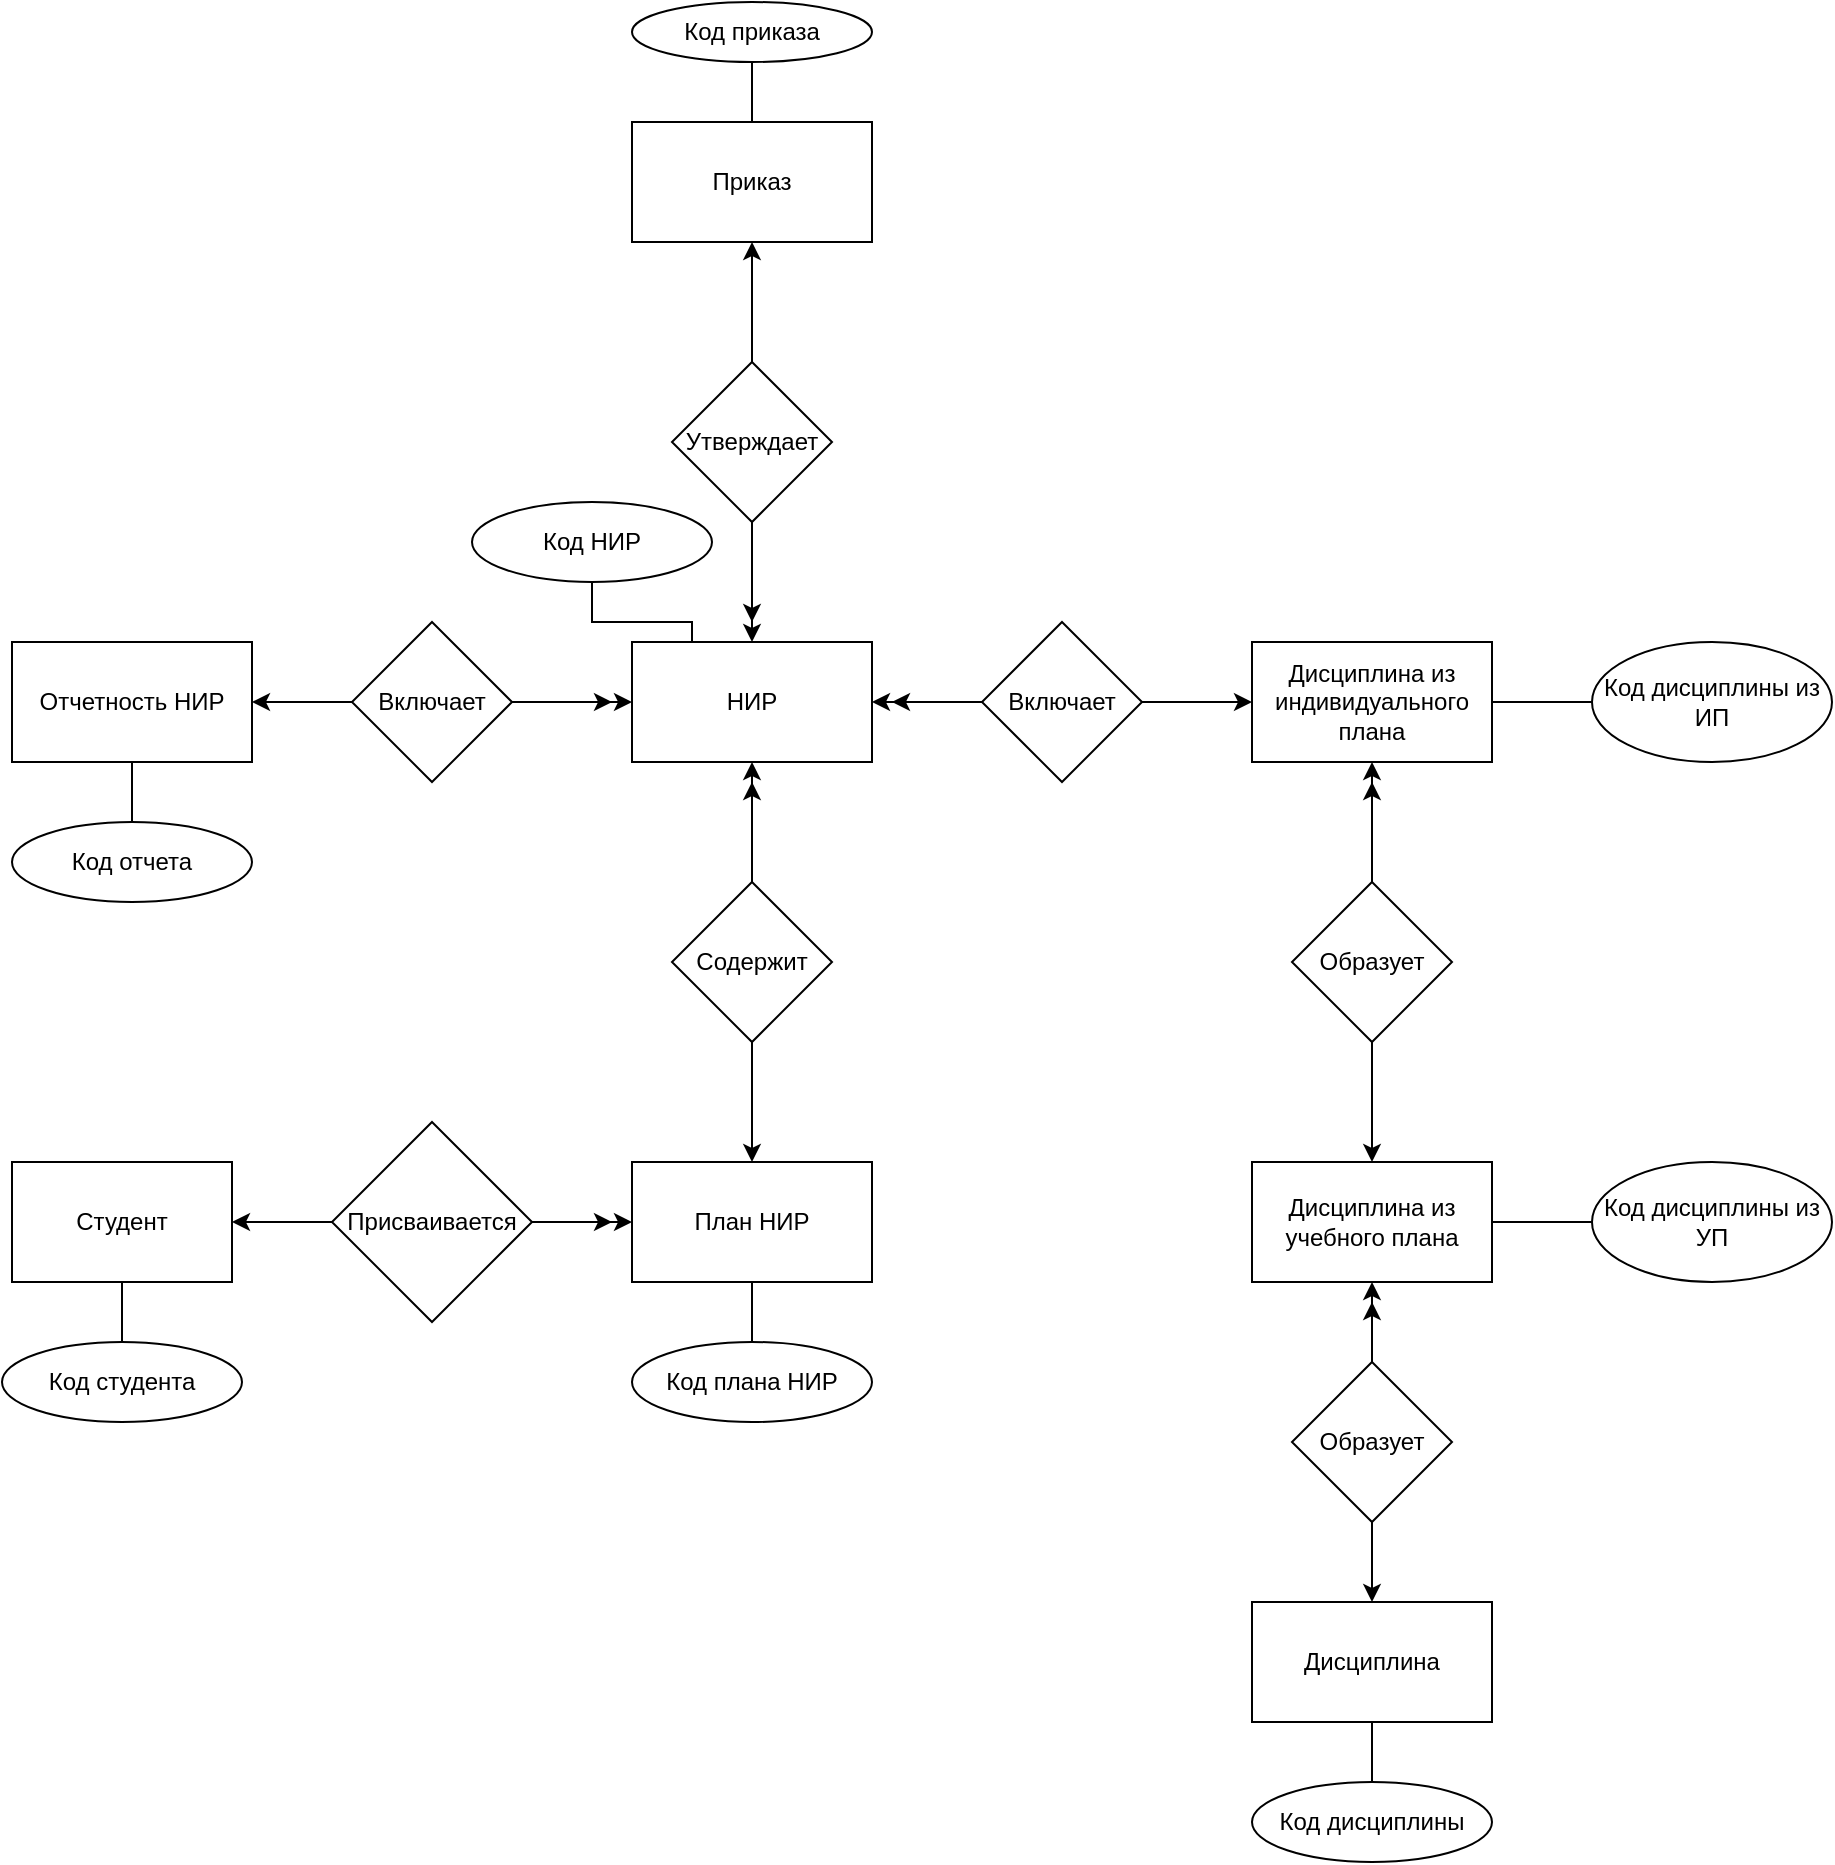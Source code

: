 <mxfile version="10.7.7" type="device"><diagram name="Page-1" id="74e2e168-ea6b-b213-b513-2b3c1d86103e"><mxGraphModel dx="1257" dy="1228" grid="1" gridSize="10" guides="1" tooltips="1" connect="1" arrows="1" fold="1" page="1" pageScale="1" pageWidth="4681" pageHeight="3300" background="#ffffff" math="0" shadow="0"><root><mxCell id="0"/><mxCell id="1" parent="0"/><mxCell id="95EKc761K-fVHgFsaMzC-1" value="НИР" style="rounded=0;whiteSpace=wrap;html=1;" vertex="1" parent="1"><mxGeometry x="320" y="360" width="120" height="60" as="geometry"/></mxCell><mxCell id="95EKc761K-fVHgFsaMzC-3" value="Приказ" style="rounded=0;whiteSpace=wrap;html=1;" vertex="1" parent="1"><mxGeometry x="320" y="100" width="120" height="60" as="geometry"/></mxCell><mxCell id="95EKc761K-fVHgFsaMzC-4" value="Студент" style="rounded=0;whiteSpace=wrap;html=1;" vertex="1" parent="1"><mxGeometry x="10" y="620" width="110" height="60" as="geometry"/></mxCell><mxCell id="95EKc761K-fVHgFsaMzC-5" value="План НИР" style="rounded=0;whiteSpace=wrap;html=1;" vertex="1" parent="1"><mxGeometry x="320" y="620" width="120" height="60" as="geometry"/></mxCell><mxCell id="95EKc761K-fVHgFsaMzC-6" value="Отчетность НИР" style="rounded=0;whiteSpace=wrap;html=1;" vertex="1" parent="1"><mxGeometry x="10" y="360" width="120" height="60" as="geometry"/></mxCell><mxCell id="95EKc761K-fVHgFsaMzC-7" value="Дисциплина" style="rounded=0;whiteSpace=wrap;html=1;" vertex="1" parent="1"><mxGeometry x="630" y="840" width="120" height="60" as="geometry"/></mxCell><mxCell id="95EKc761K-fVHgFsaMzC-60" style="edgeStyle=orthogonalEdgeStyle;rounded=0;orthogonalLoop=1;jettySize=auto;html=1;exitX=1;exitY=0.5;exitDx=0;exitDy=0;entryX=0;entryY=0.5;entryDx=0;entryDy=0;startArrow=none;startFill=0;endArrow=none;endFill=0;strokeWidth=1;" edge="1" parent="1" source="95EKc761K-fVHgFsaMzC-8" target="95EKc761K-fVHgFsaMzC-49"><mxGeometry relative="1" as="geometry"/></mxCell><mxCell id="95EKc761K-fVHgFsaMzC-8" value="Дисциплина из учебного плана" style="rounded=0;whiteSpace=wrap;html=1;" vertex="1" parent="1"><mxGeometry x="630" y="620" width="120" height="60" as="geometry"/></mxCell><mxCell id="95EKc761K-fVHgFsaMzC-61" style="edgeStyle=orthogonalEdgeStyle;rounded=0;orthogonalLoop=1;jettySize=auto;html=1;exitX=1;exitY=0.5;exitDx=0;exitDy=0;entryX=0;entryY=0.5;entryDx=0;entryDy=0;startArrow=none;startFill=0;endArrow=none;endFill=0;strokeWidth=1;" edge="1" parent="1" source="95EKc761K-fVHgFsaMzC-9" target="95EKc761K-fVHgFsaMzC-48"><mxGeometry relative="1" as="geometry"/></mxCell><mxCell id="95EKc761K-fVHgFsaMzC-9" value="Дисциплина из индивидуального плана" style="rounded=0;whiteSpace=wrap;html=1;" vertex="1" parent="1"><mxGeometry x="630" y="360" width="120" height="60" as="geometry"/></mxCell><mxCell id="95EKc761K-fVHgFsaMzC-36" style="edgeStyle=orthogonalEdgeStyle;rounded=0;orthogonalLoop=1;jettySize=auto;html=1;exitX=0;exitY=0.5;exitDx=0;exitDy=0;entryX=1;entryY=0.5;entryDx=0;entryDy=0;" edge="1" parent="1" source="95EKc761K-fVHgFsaMzC-10" target="95EKc761K-fVHgFsaMzC-4"><mxGeometry relative="1" as="geometry"/></mxCell><mxCell id="95EKc761K-fVHgFsaMzC-10" value="Присваивается" style="rhombus;whiteSpace=wrap;html=1;" vertex="1" parent="1"><mxGeometry x="170" y="600" width="100" height="100" as="geometry"/></mxCell><mxCell id="95EKc761K-fVHgFsaMzC-37" style="edgeStyle=orthogonalEdgeStyle;rounded=0;orthogonalLoop=1;jettySize=auto;html=1;exitX=0;exitY=0.5;exitDx=0;exitDy=0;entryX=1;entryY=0.5;entryDx=0;entryDy=0;" edge="1" parent="1" source="95EKc761K-fVHgFsaMzC-13" target="95EKc761K-fVHgFsaMzC-6"><mxGeometry relative="1" as="geometry"/></mxCell><mxCell id="95EKc761K-fVHgFsaMzC-13" value="Включает" style="rhombus;whiteSpace=wrap;html=1;" vertex="1" parent="1"><mxGeometry x="180" y="350" width="80" height="80" as="geometry"/></mxCell><mxCell id="95EKc761K-fVHgFsaMzC-40" style="edgeStyle=orthogonalEdgeStyle;rounded=0;orthogonalLoop=1;jettySize=auto;html=1;exitX=0.5;exitY=0;exitDx=0;exitDy=0;entryX=0.5;entryY=1;entryDx=0;entryDy=0;" edge="1" parent="1" source="95EKc761K-fVHgFsaMzC-14" target="95EKc761K-fVHgFsaMzC-3"><mxGeometry relative="1" as="geometry"/></mxCell><mxCell id="95EKc761K-fVHgFsaMzC-14" value="Утверждает" style="rhombus;whiteSpace=wrap;html=1;" vertex="1" parent="1"><mxGeometry x="340" y="220" width="80" height="80" as="geometry"/></mxCell><mxCell id="95EKc761K-fVHgFsaMzC-38" style="edgeStyle=orthogonalEdgeStyle;rounded=0;orthogonalLoop=1;jettySize=auto;html=1;exitX=0.5;exitY=1;exitDx=0;exitDy=0;entryX=0.5;entryY=0;entryDx=0;entryDy=0;" edge="1" parent="1" source="95EKc761K-fVHgFsaMzC-15" target="95EKc761K-fVHgFsaMzC-5"><mxGeometry relative="1" as="geometry"/></mxCell><mxCell id="95EKc761K-fVHgFsaMzC-15" value="Содержит" style="rhombus;whiteSpace=wrap;html=1;" vertex="1" parent="1"><mxGeometry x="340" y="480" width="80" height="80" as="geometry"/></mxCell><mxCell id="95EKc761K-fVHgFsaMzC-44" style="edgeStyle=orthogonalEdgeStyle;rounded=0;orthogonalLoop=1;jettySize=auto;html=1;entryX=1;entryY=0.5;entryDx=0;entryDy=0;strokeWidth=1;endArrow=classic;endFill=1;startArrow=none;startFill=0;exitX=0;exitY=0.5;exitDx=0;exitDy=0;" edge="1" parent="1" source="95EKc761K-fVHgFsaMzC-16" target="95EKc761K-fVHgFsaMzC-1"><mxGeometry relative="1" as="geometry"><mxPoint x="490" y="390" as="sourcePoint"/><mxPoint x="504.643" y="429.857" as="targetPoint"/></mxGeometry></mxCell><mxCell id="95EKc761K-fVHgFsaMzC-16" value="Включает" style="rhombus;whiteSpace=wrap;html=1;" vertex="1" parent="1"><mxGeometry x="495" y="350" width="80" height="80" as="geometry"/></mxCell><mxCell id="95EKc761K-fVHgFsaMzC-42" style="edgeStyle=orthogonalEdgeStyle;rounded=0;orthogonalLoop=1;jettySize=auto;html=1;exitX=0.5;exitY=1;exitDx=0;exitDy=0;entryX=0.5;entryY=0;entryDx=0;entryDy=0;" edge="1" parent="1" source="95EKc761K-fVHgFsaMzC-17" target="95EKc761K-fVHgFsaMzC-8"><mxGeometry relative="1" as="geometry"/></mxCell><mxCell id="95EKc761K-fVHgFsaMzC-17" value="Образует" style="rhombus;whiteSpace=wrap;html=1;" vertex="1" parent="1"><mxGeometry x="650" y="480" width="80" height="80" as="geometry"/></mxCell><mxCell id="95EKc761K-fVHgFsaMzC-41" style="edgeStyle=orthogonalEdgeStyle;rounded=0;orthogonalLoop=1;jettySize=auto;html=1;exitX=0.5;exitY=1;exitDx=0;exitDy=0;entryX=0.5;entryY=0;entryDx=0;entryDy=0;" edge="1" parent="1" source="95EKc761K-fVHgFsaMzC-18" target="95EKc761K-fVHgFsaMzC-7"><mxGeometry relative="1" as="geometry"/></mxCell><mxCell id="95EKc761K-fVHgFsaMzC-18" value="Образует" style="rhombus;whiteSpace=wrap;html=1;" vertex="1" parent="1"><mxGeometry x="650" y="720" width="80" height="80" as="geometry"/></mxCell><mxCell id="95EKc761K-fVHgFsaMzC-56" style="edgeStyle=orthogonalEdgeStyle;rounded=0;orthogonalLoop=1;jettySize=auto;html=1;exitX=0.5;exitY=0;exitDx=0;exitDy=0;entryX=0.5;entryY=1;entryDx=0;entryDy=0;startArrow=none;startFill=0;endArrow=none;endFill=0;strokeWidth=1;" edge="1" parent="1" source="95EKc761K-fVHgFsaMzC-46" target="95EKc761K-fVHgFsaMzC-6"><mxGeometry relative="1" as="geometry"/></mxCell><mxCell id="95EKc761K-fVHgFsaMzC-46" value="Код отчета" style="ellipse;whiteSpace=wrap;html=1;" vertex="1" parent="1"><mxGeometry x="10" y="450" width="120" height="40" as="geometry"/></mxCell><mxCell id="95EKc761K-fVHgFsaMzC-59" style="edgeStyle=orthogonalEdgeStyle;rounded=0;orthogonalLoop=1;jettySize=auto;html=1;exitX=0.5;exitY=0;exitDx=0;exitDy=0;entryX=0.5;entryY=1;entryDx=0;entryDy=0;startArrow=none;startFill=0;endArrow=none;endFill=0;strokeWidth=1;" edge="1" parent="1" source="95EKc761K-fVHgFsaMzC-47" target="95EKc761K-fVHgFsaMzC-7"><mxGeometry relative="1" as="geometry"/></mxCell><mxCell id="95EKc761K-fVHgFsaMzC-47" value="Код дисциплины" style="ellipse;whiteSpace=wrap;html=1;" vertex="1" parent="1"><mxGeometry x="630" y="930" width="120" height="40" as="geometry"/></mxCell><mxCell id="95EKc761K-fVHgFsaMzC-48" value="Код дисциплины из ИП" style="ellipse;whiteSpace=wrap;html=1;" vertex="1" parent="1"><mxGeometry x="800" y="360" width="120" height="60" as="geometry"/></mxCell><mxCell id="95EKc761K-fVHgFsaMzC-49" value="Код дисциплины из УП" style="ellipse;whiteSpace=wrap;html=1;" vertex="1" parent="1"><mxGeometry x="800" y="620" width="120" height="60" as="geometry"/></mxCell><mxCell id="95EKc761K-fVHgFsaMzC-57" style="edgeStyle=orthogonalEdgeStyle;rounded=0;orthogonalLoop=1;jettySize=auto;html=1;exitX=0.5;exitY=0;exitDx=0;exitDy=0;entryX=0.5;entryY=1;entryDx=0;entryDy=0;startArrow=none;startFill=0;endArrow=none;endFill=0;strokeWidth=1;" edge="1" parent="1" source="95EKc761K-fVHgFsaMzC-50" target="95EKc761K-fVHgFsaMzC-5"><mxGeometry relative="1" as="geometry"/></mxCell><mxCell id="95EKc761K-fVHgFsaMzC-50" value="Код плана НИР" style="ellipse;whiteSpace=wrap;html=1;" vertex="1" parent="1"><mxGeometry x="320" y="710" width="120" height="40" as="geometry"/></mxCell><mxCell id="95EKc761K-fVHgFsaMzC-55" style="edgeStyle=orthogonalEdgeStyle;rounded=0;orthogonalLoop=1;jettySize=auto;html=1;exitX=0.5;exitY=1;exitDx=0;exitDy=0;entryX=0.25;entryY=0;entryDx=0;entryDy=0;startArrow=none;startFill=0;endArrow=none;endFill=0;strokeWidth=1;" edge="1" parent="1" source="95EKc761K-fVHgFsaMzC-51" target="95EKc761K-fVHgFsaMzC-1"><mxGeometry relative="1" as="geometry"/></mxCell><mxCell id="95EKc761K-fVHgFsaMzC-51" value="Код НИР" style="ellipse;whiteSpace=wrap;html=1;" vertex="1" parent="1"><mxGeometry x="240" y="290" width="120" height="40" as="geometry"/></mxCell><mxCell id="95EKc761K-fVHgFsaMzC-58" style="edgeStyle=orthogonalEdgeStyle;rounded=0;orthogonalLoop=1;jettySize=auto;html=1;exitX=0.5;exitY=0;exitDx=0;exitDy=0;entryX=0.5;entryY=1;entryDx=0;entryDy=0;startArrow=none;startFill=0;endArrow=none;endFill=0;strokeWidth=1;" edge="1" parent="1" source="95EKc761K-fVHgFsaMzC-52" target="95EKc761K-fVHgFsaMzC-4"><mxGeometry relative="1" as="geometry"/></mxCell><mxCell id="95EKc761K-fVHgFsaMzC-52" value="Код студента" style="ellipse;whiteSpace=wrap;html=1;" vertex="1" parent="1"><mxGeometry x="5" y="710" width="120" height="40" as="geometry"/></mxCell><mxCell id="95EKc761K-fVHgFsaMzC-54" style="edgeStyle=orthogonalEdgeStyle;rounded=0;orthogonalLoop=1;jettySize=auto;html=1;exitX=0.5;exitY=1;exitDx=0;exitDy=0;entryX=0.5;entryY=0;entryDx=0;entryDy=0;startArrow=none;startFill=0;endArrow=none;endFill=0;strokeWidth=1;" edge="1" parent="1" source="95EKc761K-fVHgFsaMzC-53" target="95EKc761K-fVHgFsaMzC-3"><mxGeometry relative="1" as="geometry"/></mxCell><mxCell id="95EKc761K-fVHgFsaMzC-53" value="Код приказа" style="ellipse;whiteSpace=wrap;html=1;" vertex="1" parent="1"><mxGeometry x="320" y="40" width="120" height="30" as="geometry"/></mxCell><mxCell id="95EKc761K-fVHgFsaMzC-62" style="edgeStyle=orthogonalEdgeStyle;rounded=0;orthogonalLoop=1;jettySize=auto;html=1;entryX=0.5;entryY=1;entryDx=0;entryDy=0;exitX=0.5;exitY=0;exitDx=0;exitDy=0;" edge="1" parent="1" source="95EKc761K-fVHgFsaMzC-18" target="95EKc761K-fVHgFsaMzC-8"><mxGeometry relative="1" as="geometry"><mxPoint x="590" y="670" as="sourcePoint"/><mxPoint x="560" y="640" as="targetPoint"/></mxGeometry></mxCell><mxCell id="95EKc761K-fVHgFsaMzC-63" style="edgeStyle=orthogonalEdgeStyle;rounded=0;orthogonalLoop=1;jettySize=auto;html=1;exitX=0.5;exitY=0;exitDx=0;exitDy=0;" edge="1" parent="1" source="95EKc761K-fVHgFsaMzC-18"><mxGeometry relative="1" as="geometry"><mxPoint x="630" y="720" as="sourcePoint"/><mxPoint x="690" y="690" as="targetPoint"/></mxGeometry></mxCell><mxCell id="95EKc761K-fVHgFsaMzC-65" style="edgeStyle=orthogonalEdgeStyle;rounded=0;orthogonalLoop=1;jettySize=auto;html=1;exitX=0.5;exitY=0;exitDx=0;exitDy=0;entryX=0.5;entryY=1;entryDx=0;entryDy=0;" edge="1" parent="1" source="95EKc761K-fVHgFsaMzC-17" target="95EKc761K-fVHgFsaMzC-9"><mxGeometry relative="1" as="geometry"><mxPoint x="660.345" y="509.931" as="sourcePoint"/><mxPoint x="480" y="510" as="targetPoint"/></mxGeometry></mxCell><mxCell id="95EKc761K-fVHgFsaMzC-66" style="edgeStyle=orthogonalEdgeStyle;rounded=0;orthogonalLoop=1;jettySize=auto;html=1;exitX=0.5;exitY=0;exitDx=0;exitDy=0;" edge="1" parent="1" source="95EKc761K-fVHgFsaMzC-17"><mxGeometry relative="1" as="geometry"><mxPoint x="690.345" y="480.276" as="sourcePoint"/><mxPoint x="690" y="430" as="targetPoint"/></mxGeometry></mxCell><mxCell id="95EKc761K-fVHgFsaMzC-67" style="edgeStyle=orthogonalEdgeStyle;rounded=0;orthogonalLoop=1;jettySize=auto;html=1;strokeWidth=1;endArrow=classic;endFill=1;startArrow=none;startFill=0;exitX=0;exitY=0.5;exitDx=0;exitDy=0;" edge="1" parent="1" source="95EKc761K-fVHgFsaMzC-16"><mxGeometry relative="1" as="geometry"><mxPoint x="495.286" y="389.857" as="sourcePoint"/><mxPoint x="450" y="390" as="targetPoint"/></mxGeometry></mxCell><mxCell id="95EKc761K-fVHgFsaMzC-68" style="edgeStyle=orthogonalEdgeStyle;rounded=0;orthogonalLoop=1;jettySize=auto;html=1;strokeWidth=1;endArrow=classic;endFill=1;startArrow=none;startFill=0;exitX=1;exitY=0.5;exitDx=0;exitDy=0;entryX=0;entryY=0.5;entryDx=0;entryDy=0;" edge="1" parent="1" source="95EKc761K-fVHgFsaMzC-16" target="95EKc761K-fVHgFsaMzC-9"><mxGeometry relative="1" as="geometry"><mxPoint x="575" y="440" as="sourcePoint"/><mxPoint x="530" y="440" as="targetPoint"/></mxGeometry></mxCell><mxCell id="95EKc761K-fVHgFsaMzC-69" style="edgeStyle=orthogonalEdgeStyle;rounded=0;orthogonalLoop=1;jettySize=auto;html=1;entryX=0.5;entryY=0;entryDx=0;entryDy=0;exitX=0.5;exitY=1;exitDx=0;exitDy=0;" edge="1" parent="1" source="95EKc761K-fVHgFsaMzC-14" target="95EKc761K-fVHgFsaMzC-1"><mxGeometry relative="1" as="geometry"><mxPoint x="420" y="320" as="sourcePoint"/><mxPoint x="460" y="190" as="targetPoint"/></mxGeometry></mxCell><mxCell id="95EKc761K-fVHgFsaMzC-70" style="edgeStyle=orthogonalEdgeStyle;rounded=0;orthogonalLoop=1;jettySize=auto;html=1;exitX=0.5;exitY=1;exitDx=0;exitDy=0;" edge="1" parent="1" source="95EKc761K-fVHgFsaMzC-14"><mxGeometry relative="1" as="geometry"><mxPoint x="379.857" y="300.143" as="sourcePoint"/><mxPoint x="380" y="350" as="targetPoint"/></mxGeometry></mxCell><mxCell id="95EKc761K-fVHgFsaMzC-71" style="edgeStyle=orthogonalEdgeStyle;rounded=0;orthogonalLoop=1;jettySize=auto;html=1;exitX=1;exitY=0.5;exitDx=0;exitDy=0;entryX=0;entryY=0.5;entryDx=0;entryDy=0;" edge="1" parent="1" source="95EKc761K-fVHgFsaMzC-13" target="95EKc761K-fVHgFsaMzC-1"><mxGeometry relative="1" as="geometry"><mxPoint x="269.5" y="395" as="sourcePoint"/><mxPoint x="269.5" y="445" as="targetPoint"/></mxGeometry></mxCell><mxCell id="95EKc761K-fVHgFsaMzC-72" style="edgeStyle=orthogonalEdgeStyle;rounded=0;orthogonalLoop=1;jettySize=auto;html=1;exitX=1;exitY=0.5;exitDx=0;exitDy=0;" edge="1" parent="1" source="95EKc761K-fVHgFsaMzC-13"><mxGeometry relative="1" as="geometry"><mxPoint x="260.048" y="389.952" as="sourcePoint"/><mxPoint x="310" y="390" as="targetPoint"/></mxGeometry></mxCell><mxCell id="95EKc761K-fVHgFsaMzC-73" style="edgeStyle=orthogonalEdgeStyle;rounded=0;orthogonalLoop=1;jettySize=auto;html=1;exitX=1;exitY=0.5;exitDx=0;exitDy=0;entryX=0;entryY=0.5;entryDx=0;entryDy=0;" edge="1" parent="1" source="95EKc761K-fVHgFsaMzC-10" target="95EKc761K-fVHgFsaMzC-5"><mxGeometry relative="1" as="geometry"><mxPoint x="299.833" y="680.167" as="sourcePoint"/><mxPoint x="249.833" y="680.167" as="targetPoint"/></mxGeometry></mxCell><mxCell id="95EKc761K-fVHgFsaMzC-74" style="edgeStyle=orthogonalEdgeStyle;rounded=0;orthogonalLoop=1;jettySize=auto;html=1;exitX=1;exitY=0.5;exitDx=0;exitDy=0;" edge="1" parent="1" source="95EKc761K-fVHgFsaMzC-10"><mxGeometry relative="1" as="geometry"><mxPoint x="270" y="650.2" as="sourcePoint"/><mxPoint x="310" y="650" as="targetPoint"/></mxGeometry></mxCell><mxCell id="95EKc761K-fVHgFsaMzC-75" style="edgeStyle=orthogonalEdgeStyle;rounded=0;orthogonalLoop=1;jettySize=auto;html=1;exitX=0.5;exitY=0;exitDx=0;exitDy=0;entryX=0.5;entryY=1;entryDx=0;entryDy=0;" edge="1" parent="1" source="95EKc761K-fVHgFsaMzC-15" target="95EKc761K-fVHgFsaMzC-1"><mxGeometry relative="1" as="geometry"><mxPoint x="459.857" y="450.143" as="sourcePoint"/><mxPoint x="459.857" y="510.143" as="targetPoint"/></mxGeometry></mxCell><mxCell id="95EKc761K-fVHgFsaMzC-76" style="edgeStyle=orthogonalEdgeStyle;rounded=0;orthogonalLoop=1;jettySize=auto;html=1;exitX=0.5;exitY=0;exitDx=0;exitDy=0;" edge="1" parent="1" source="95EKc761K-fVHgFsaMzC-15"><mxGeometry relative="1" as="geometry"><mxPoint x="379.857" y="480.143" as="sourcePoint"/><mxPoint x="380" y="430" as="targetPoint"/></mxGeometry></mxCell></root></mxGraphModel></diagram></mxfile>